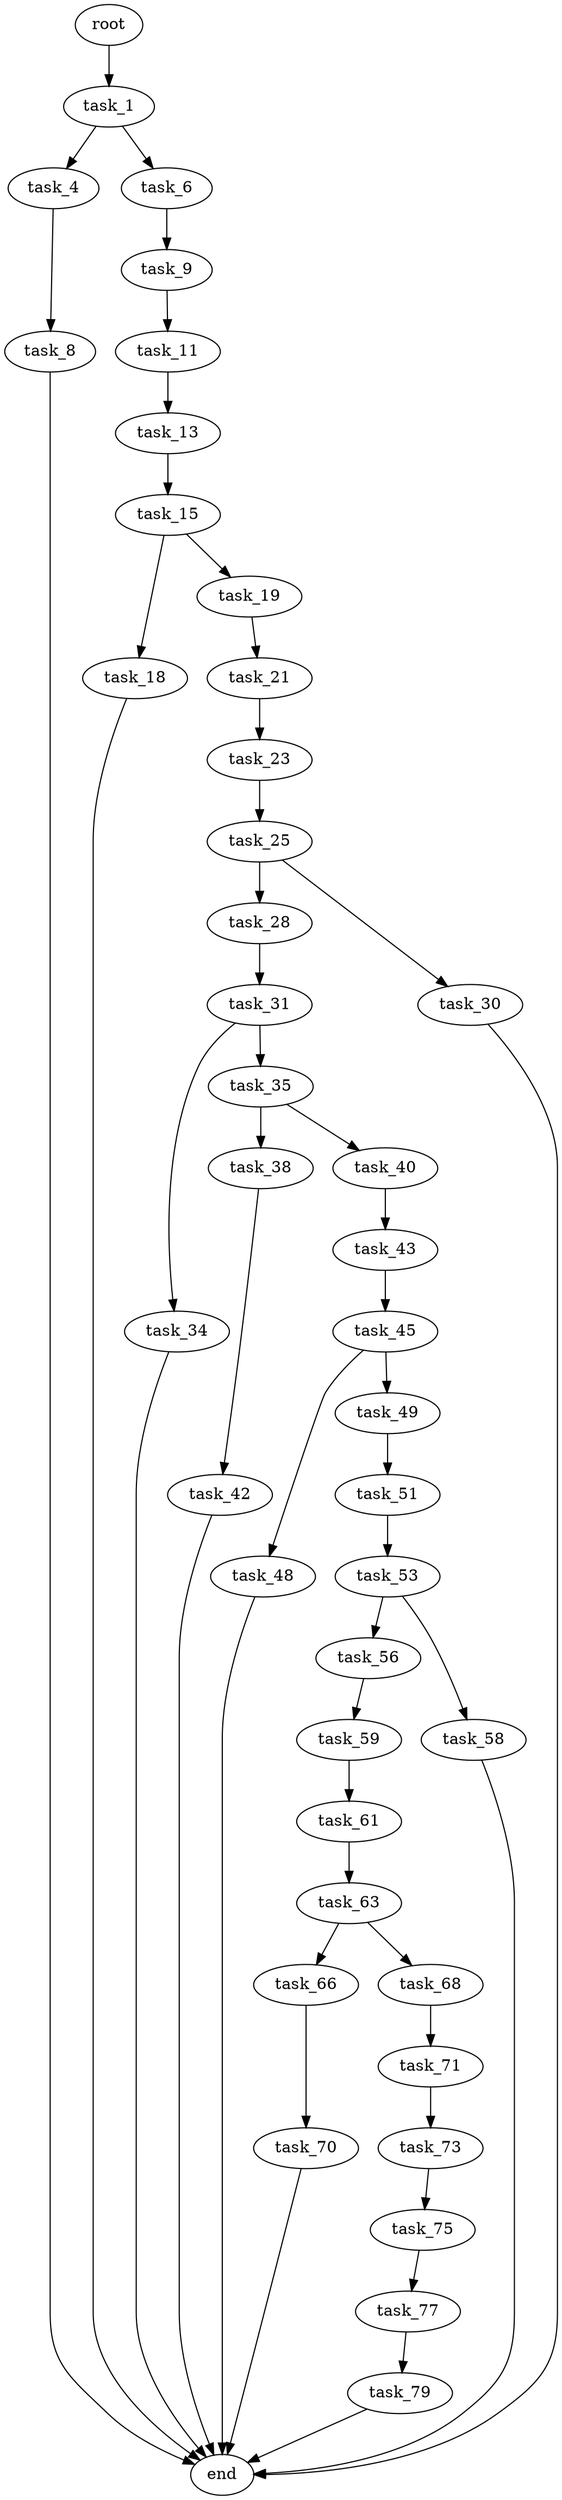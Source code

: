 digraph G {
  root [size="0.000000"];
  task_1 [size="1417694386.000000"];
  task_4 [size="3662498169.000000"];
  task_6 [size="60228551001.000000"];
  task_8 [size="14399545118.000000"];
  task_9 [size="231928233984.000000"];
  end [size="0.000000"];
  task_11 [size="9878856970.000000"];
  task_13 [size="14448028851.000000"];
  task_15 [size="368293445632.000000"];
  task_18 [size="68719476736.000000"];
  task_19 [size="122783715540.000000"];
  task_21 [size="368293445632.000000"];
  task_23 [size="32411309181.000000"];
  task_25 [size="25368824826.000000"];
  task_28 [size="179628336167.000000"];
  task_30 [size="33826190423.000000"];
  task_31 [size="18469897933.000000"];
  task_34 [size="1545072670.000000"];
  task_35 [size="8589934592.000000"];
  task_38 [size="22981086413.000000"];
  task_40 [size="21112982719.000000"];
  task_42 [size="4531087363.000000"];
  task_43 [size="28991029248.000000"];
  task_45 [size="6093175624.000000"];
  task_48 [size="16317671831.000000"];
  task_49 [size="1024365103297.000000"];
  task_51 [size="29961997818.000000"];
  task_53 [size="625679467620.000000"];
  task_56 [size="679396824756.000000"];
  task_58 [size="38446858719.000000"];
  task_59 [size="40875231672.000000"];
  task_61 [size="21970379841.000000"];
  task_63 [size="894405203.000000"];
  task_66 [size="160307872307.000000"];
  task_68 [size="73440854061.000000"];
  task_70 [size="439900411184.000000"];
  task_71 [size="719206101.000000"];
  task_73 [size="73183089641.000000"];
  task_75 [size="1865027700.000000"];
  task_77 [size="16842970419.000000"];
  task_79 [size="68719476736.000000"];

  root -> task_1 [size="1.000000"];
  task_1 -> task_4 [size="33554432.000000"];
  task_1 -> task_6 [size="33554432.000000"];
  task_4 -> task_8 [size="134217728.000000"];
  task_6 -> task_9 [size="75497472.000000"];
  task_8 -> end [size="1.000000"];
  task_9 -> task_11 [size="301989888.000000"];
  task_11 -> task_13 [size="209715200.000000"];
  task_13 -> task_15 [size="301989888.000000"];
  task_15 -> task_18 [size="411041792.000000"];
  task_15 -> task_19 [size="411041792.000000"];
  task_18 -> end [size="1.000000"];
  task_19 -> task_21 [size="134217728.000000"];
  task_21 -> task_23 [size="411041792.000000"];
  task_23 -> task_25 [size="838860800.000000"];
  task_25 -> task_28 [size="411041792.000000"];
  task_25 -> task_30 [size="411041792.000000"];
  task_28 -> task_31 [size="411041792.000000"];
  task_30 -> end [size="1.000000"];
  task_31 -> task_34 [size="33554432.000000"];
  task_31 -> task_35 [size="33554432.000000"];
  task_34 -> end [size="1.000000"];
  task_35 -> task_38 [size="33554432.000000"];
  task_35 -> task_40 [size="33554432.000000"];
  task_38 -> task_42 [size="75497472.000000"];
  task_40 -> task_43 [size="838860800.000000"];
  task_42 -> end [size="1.000000"];
  task_43 -> task_45 [size="75497472.000000"];
  task_45 -> task_48 [size="536870912.000000"];
  task_45 -> task_49 [size="536870912.000000"];
  task_48 -> end [size="1.000000"];
  task_49 -> task_51 [size="838860800.000000"];
  task_51 -> task_53 [size="536870912.000000"];
  task_53 -> task_56 [size="838860800.000000"];
  task_53 -> task_58 [size="838860800.000000"];
  task_56 -> task_59 [size="536870912.000000"];
  task_58 -> end [size="1.000000"];
  task_59 -> task_61 [size="33554432.000000"];
  task_61 -> task_63 [size="838860800.000000"];
  task_63 -> task_66 [size="75497472.000000"];
  task_63 -> task_68 [size="75497472.000000"];
  task_66 -> task_70 [size="679477248.000000"];
  task_68 -> task_71 [size="301989888.000000"];
  task_70 -> end [size="1.000000"];
  task_71 -> task_73 [size="75497472.000000"];
  task_73 -> task_75 [size="75497472.000000"];
  task_75 -> task_77 [size="75497472.000000"];
  task_77 -> task_79 [size="33554432.000000"];
  task_79 -> end [size="1.000000"];
}

